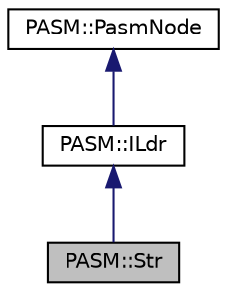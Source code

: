 digraph "PASM::Str"
{
  edge [fontname="Helvetica",fontsize="10",labelfontname="Helvetica",labelfontsize="10"];
  node [fontname="Helvetica",fontsize="10",shape=record];
  Node3 [label="PASM::Str",height=0.2,width=0.4,color="black", fillcolor="grey75", style="filled", fontcolor="black"];
  Node4 -> Node3 [dir="back",color="midnightblue",fontsize="10",style="solid",fontname="Helvetica"];
  Node4 [label="PASM::ILdr",height=0.2,width=0.4,color="black", fillcolor="white", style="filled",URL="$classPASM_1_1ILdr.html"];
  Node5 -> Node4 [dir="back",color="midnightblue",fontsize="10",style="solid",fontname="Helvetica"];
  Node5 [label="PASM::PasmNode",height=0.2,width=0.4,color="black", fillcolor="white", style="filled",URL="$classPASM_1_1PasmNode.html"];
}
